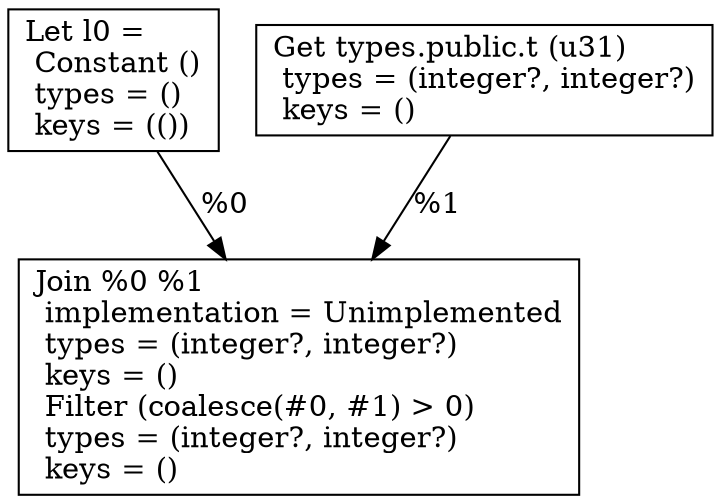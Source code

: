 digraph G {
    node0 [shape = record, label="Let l0 =\l Constant ()\l  types = ()\l  keys = (())\l"]
    node1 [shape = record, label=" Get types.public.t (u31)\l  types = (integer?, integer?)\l  keys = ()\l"]
    node2 [shape = record, label=" Join %0 %1\l  implementation = Unimplemented\l  types = (integer?, integer?)\l  keys = ()\l Filter (coalesce(#0, #1) \> 0)\l  types = (integer?, integer?)\l  keys = ()\l"]
    node1 -> node2 [label = "%1\l"]
    node0 -> node2 [label = "%0\l"]
}
